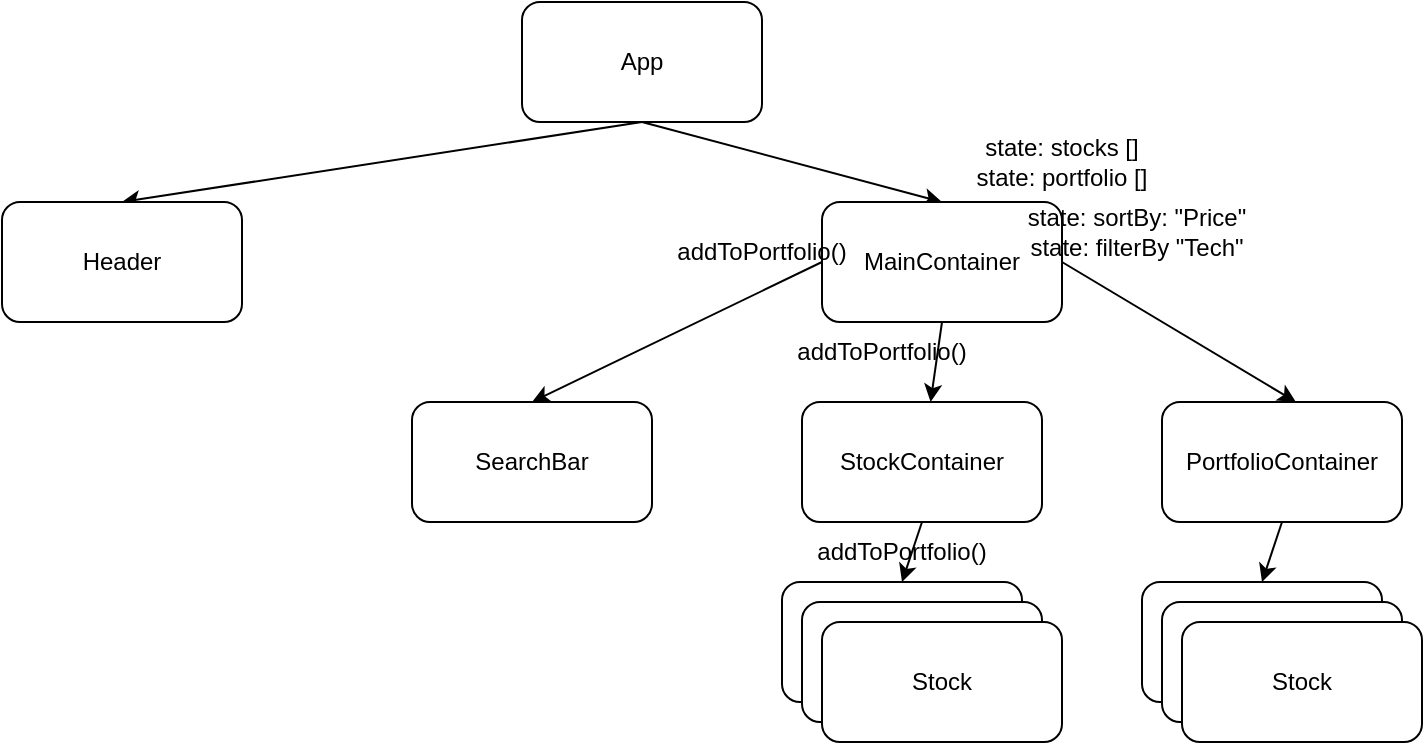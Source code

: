 <mxfile>
    <diagram id="soU6nC2k-EknRRsghu7Y" name="Page-1">
        <mxGraphModel dx="809" dy="651" grid="1" gridSize="10" guides="1" tooltips="1" connect="1" arrows="1" fold="1" page="1" pageScale="1" pageWidth="850" pageHeight="1100" math="0" shadow="0">
            <root>
                <mxCell id="0"/>
                <mxCell id="1" parent="0"/>
                <mxCell id="9" style="edgeStyle=none;html=1;exitX=0.5;exitY=1;exitDx=0;exitDy=0;entryX=0.5;entryY=0;entryDx=0;entryDy=0;" edge="1" parent="1" source="2" target="3">
                    <mxGeometry relative="1" as="geometry"/>
                </mxCell>
                <mxCell id="10" style="edgeStyle=none;html=1;exitX=0.5;exitY=1;exitDx=0;exitDy=0;entryX=0.5;entryY=0;entryDx=0;entryDy=0;" edge="1" parent="1" source="2" target="4">
                    <mxGeometry relative="1" as="geometry"/>
                </mxCell>
                <mxCell id="2" value="App" style="rounded=1;whiteSpace=wrap;html=1;" vertex="1" parent="1">
                    <mxGeometry x="360" y="60" width="120" height="60" as="geometry"/>
                </mxCell>
                <mxCell id="3" value="Header" style="rounded=1;whiteSpace=wrap;html=1;" vertex="1" parent="1">
                    <mxGeometry x="100" y="160" width="120" height="60" as="geometry"/>
                </mxCell>
                <mxCell id="12" style="edgeStyle=none;html=1;exitX=0;exitY=0.5;exitDx=0;exitDy=0;entryX=0.5;entryY=0;entryDx=0;entryDy=0;" edge="1" parent="1" source="4" target="5">
                    <mxGeometry relative="1" as="geometry"/>
                </mxCell>
                <mxCell id="13" style="edgeStyle=none;html=1;exitX=0.5;exitY=1;exitDx=0;exitDy=0;" edge="1" parent="1" source="4" target="6">
                    <mxGeometry relative="1" as="geometry"/>
                </mxCell>
                <mxCell id="14" style="edgeStyle=none;html=1;exitX=1;exitY=0.5;exitDx=0;exitDy=0;entryX=0.558;entryY=0;entryDx=0;entryDy=0;entryPerimeter=0;" edge="1" parent="1" source="4" target="7">
                    <mxGeometry relative="1" as="geometry"/>
                </mxCell>
                <mxCell id="4" value="MainContainer" style="rounded=1;whiteSpace=wrap;html=1;" vertex="1" parent="1">
                    <mxGeometry x="510" y="160" width="120" height="60" as="geometry"/>
                </mxCell>
                <mxCell id="5" value="SearchBar" style="rounded=1;whiteSpace=wrap;html=1;" vertex="1" parent="1">
                    <mxGeometry x="305" y="260" width="120" height="60" as="geometry"/>
                </mxCell>
                <mxCell id="23" style="edgeStyle=none;html=1;exitX=0.5;exitY=1;exitDx=0;exitDy=0;entryX=0.5;entryY=0;entryDx=0;entryDy=0;" edge="1" parent="1" source="6" target="8">
                    <mxGeometry relative="1" as="geometry"/>
                </mxCell>
                <mxCell id="6" value="StockContainer" style="rounded=1;whiteSpace=wrap;html=1;" vertex="1" parent="1">
                    <mxGeometry x="500" y="260" width="120" height="60" as="geometry"/>
                </mxCell>
                <mxCell id="24" style="edgeStyle=none;html=1;exitX=0.5;exitY=1;exitDx=0;exitDy=0;entryX=0.5;entryY=0;entryDx=0;entryDy=0;" edge="1" parent="1" source="7" target="18">
                    <mxGeometry relative="1" as="geometry"/>
                </mxCell>
                <mxCell id="7" value="PortfolioContainer" style="rounded=1;whiteSpace=wrap;html=1;" vertex="1" parent="1">
                    <mxGeometry x="680" y="260" width="120" height="60" as="geometry"/>
                </mxCell>
                <mxCell id="8" value="Stock" style="rounded=1;whiteSpace=wrap;html=1;" vertex="1" parent="1">
                    <mxGeometry x="490" y="350" width="120" height="60" as="geometry"/>
                </mxCell>
                <mxCell id="18" value="Stock" style="rounded=1;whiteSpace=wrap;html=1;" vertex="1" parent="1">
                    <mxGeometry x="670" y="350" width="120" height="60" as="geometry"/>
                </mxCell>
                <mxCell id="19" value="Stock" style="rounded=1;whiteSpace=wrap;html=1;" vertex="1" parent="1">
                    <mxGeometry x="500" y="360" width="120" height="60" as="geometry"/>
                </mxCell>
                <mxCell id="20" value="Stock" style="rounded=1;whiteSpace=wrap;html=1;" vertex="1" parent="1">
                    <mxGeometry x="510" y="370" width="120" height="60" as="geometry"/>
                </mxCell>
                <mxCell id="21" value="Stock" style="rounded=1;whiteSpace=wrap;html=1;" vertex="1" parent="1">
                    <mxGeometry x="680" y="360" width="120" height="60" as="geometry"/>
                </mxCell>
                <mxCell id="22" value="Stock" style="rounded=1;whiteSpace=wrap;html=1;" vertex="1" parent="1">
                    <mxGeometry x="690" y="370" width="120" height="60" as="geometry"/>
                </mxCell>
                <mxCell id="25" value="state: stocks []&lt;br&gt;state: portfolio []" style="text;html=1;strokeColor=none;fillColor=none;align=center;verticalAlign=middle;whiteSpace=wrap;rounded=0;" vertex="1" parent="1">
                    <mxGeometry x="540" y="110" width="180" height="60" as="geometry"/>
                </mxCell>
                <mxCell id="28" value="state: sortBy: &quot;Price&quot;&lt;br&gt;state: filterBy &quot;Tech&quot;" style="text;html=1;strokeColor=none;fillColor=none;align=center;verticalAlign=middle;whiteSpace=wrap;rounded=0;" vertex="1" parent="1">
                    <mxGeometry x="570" y="160" width="195" height="30" as="geometry"/>
                </mxCell>
                <mxCell id="29" value="addToPortfolio()" style="text;html=1;strokeColor=none;fillColor=none;align=center;verticalAlign=middle;whiteSpace=wrap;rounded=0;" vertex="1" parent="1">
                    <mxGeometry x="450" y="170" width="60" height="30" as="geometry"/>
                </mxCell>
                <mxCell id="30" value="addToPortfolio()" style="text;html=1;strokeColor=none;fillColor=none;align=center;verticalAlign=middle;whiteSpace=wrap;rounded=0;" vertex="1" parent="1">
                    <mxGeometry x="510" y="220" width="60" height="30" as="geometry"/>
                </mxCell>
                <mxCell id="31" value="addToPortfolio()" style="text;html=1;strokeColor=none;fillColor=none;align=center;verticalAlign=middle;whiteSpace=wrap;rounded=0;" vertex="1" parent="1">
                    <mxGeometry x="520" y="320" width="60" height="30" as="geometry"/>
                </mxCell>
            </root>
        </mxGraphModel>
    </diagram>
</mxfile>